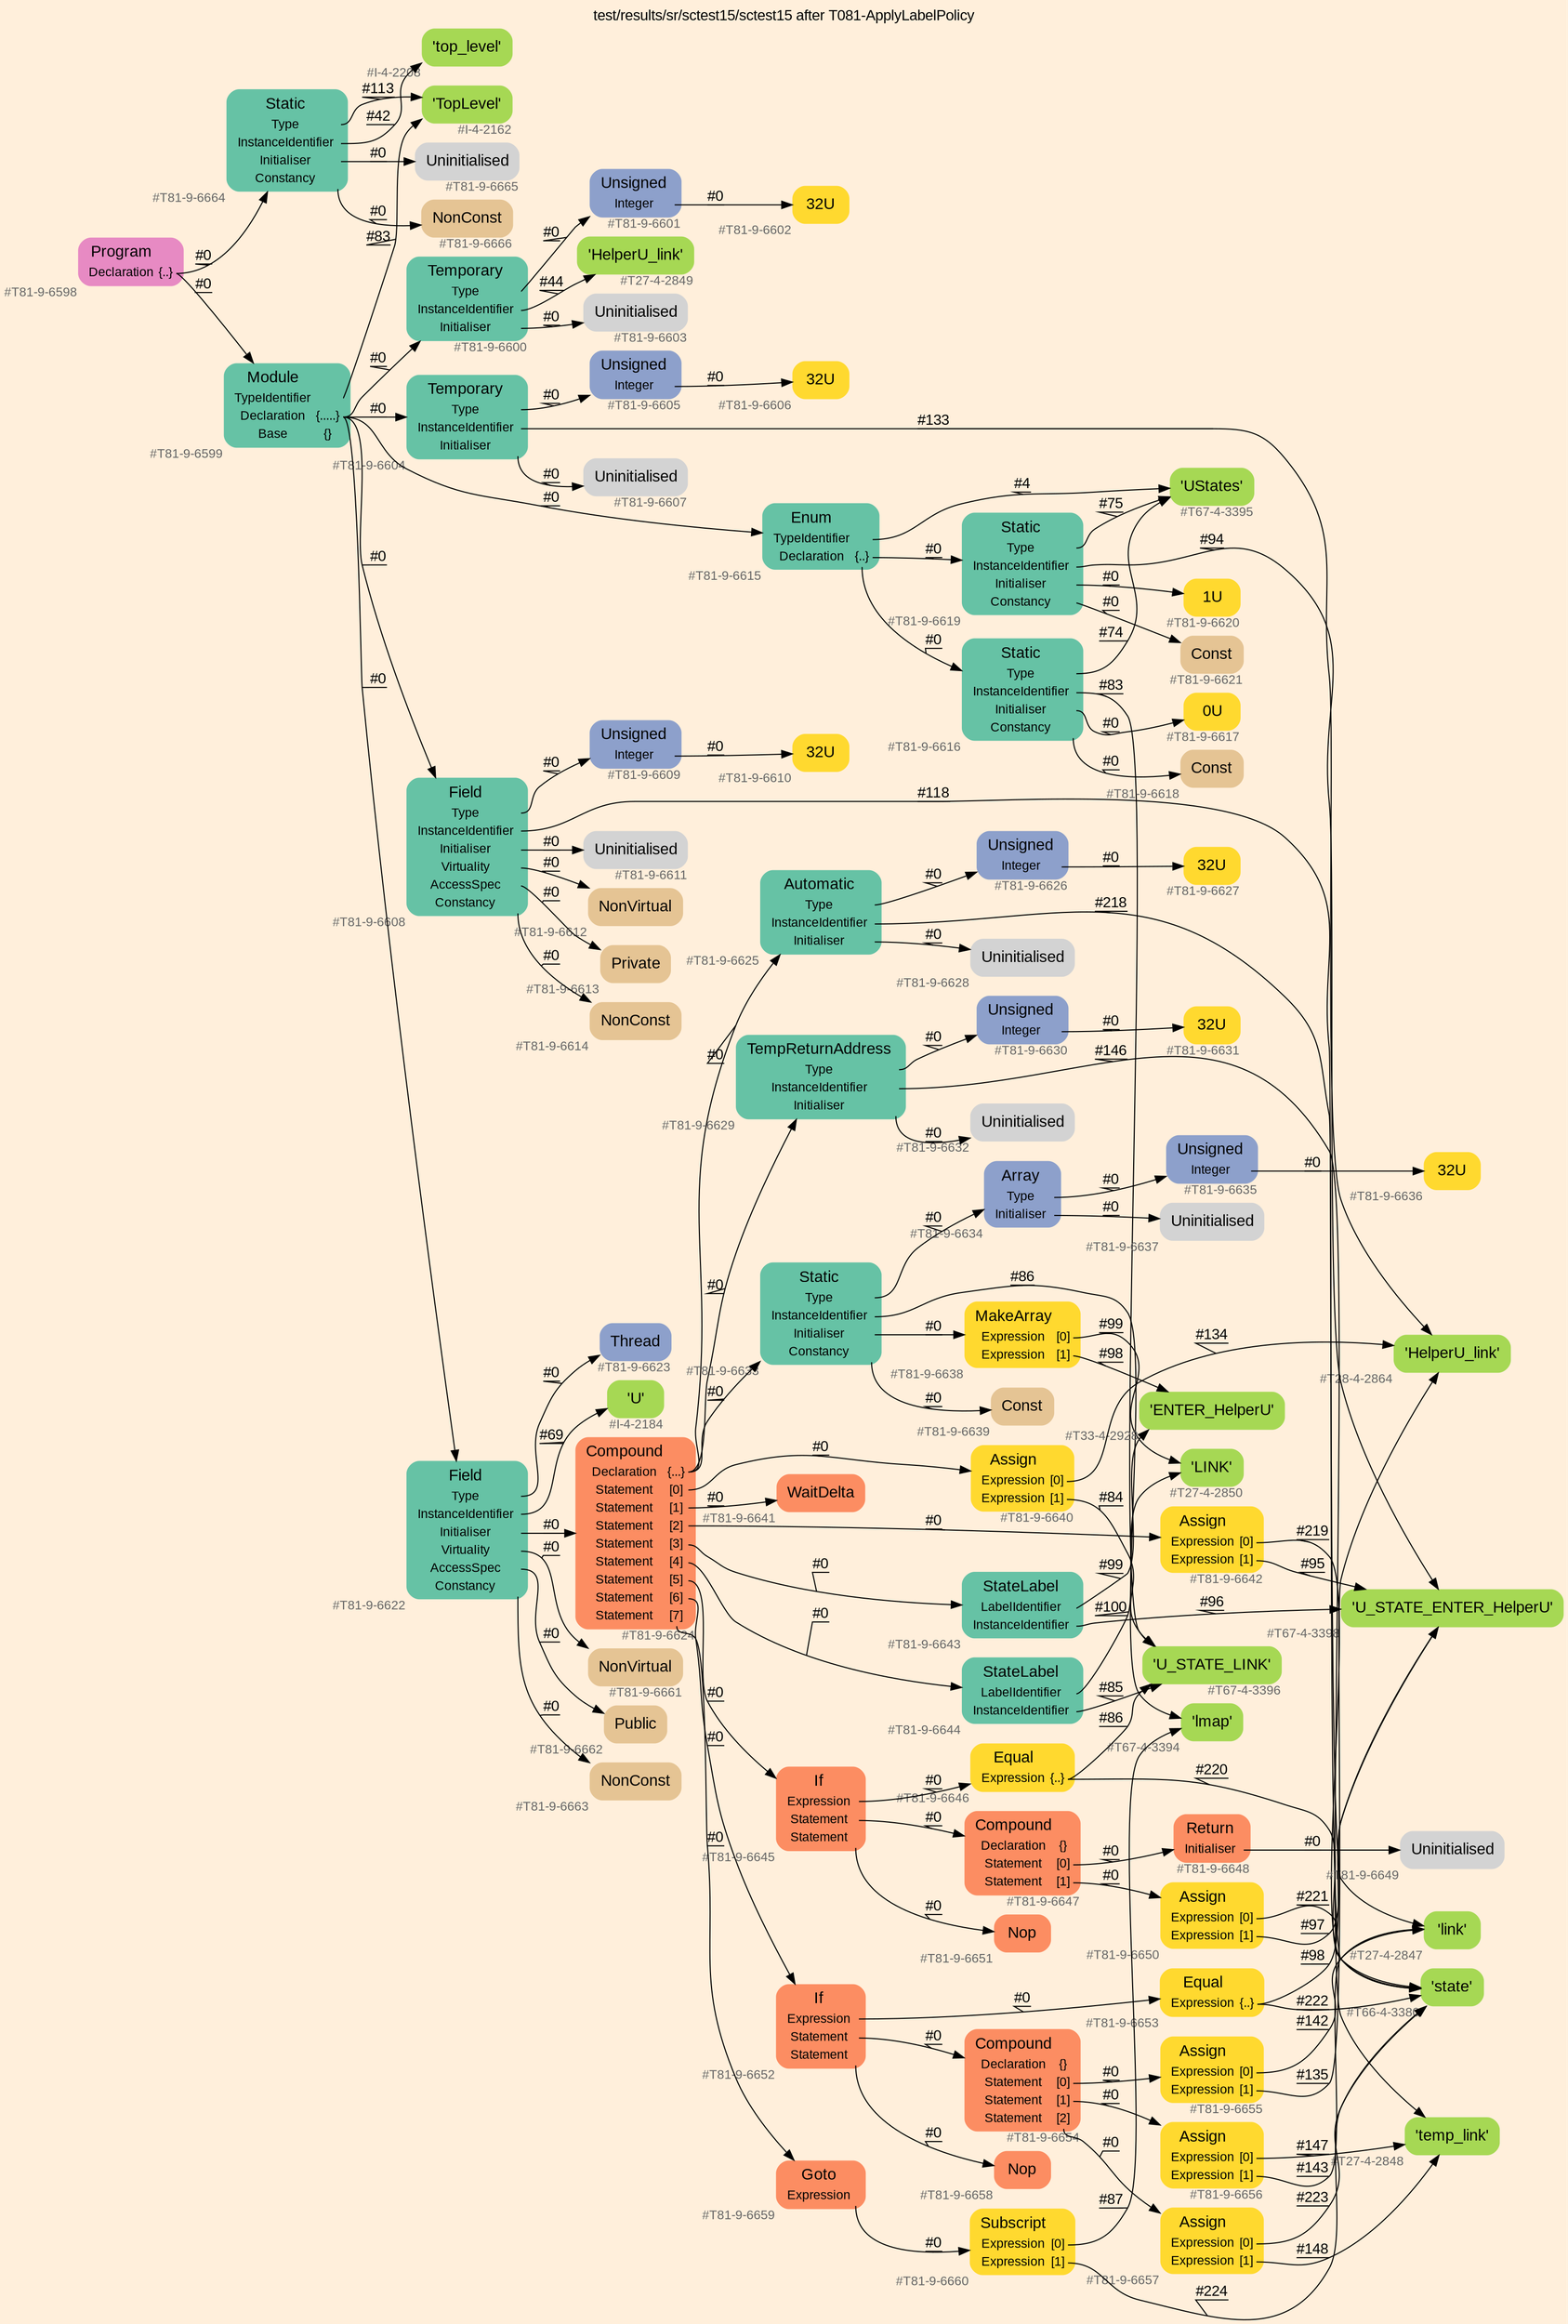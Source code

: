 digraph "test/results/sr/sctest15/sctest15 after T081-ApplyLabelPolicy" {
label = "test/results/sr/sctest15/sctest15 after T081-ApplyLabelPolicy"
labelloc = t
graph [
    rankdir = "LR"
    ranksep = 0.3
    bgcolor = antiquewhite1
    color = black
    fontcolor = black
    fontname = "Arial"
];
node [
    fontname = "Arial"
];
edge [
    fontname = "Arial"
];

// -------------------- node figure --------------------
// -------- block #T81-9-6598 ----------
"#T81-9-6598" [
    fillcolor = "/set28/4"
    xlabel = "#T81-9-6598"
    fontsize = "12"
    fontcolor = grey40
    shape = "plaintext"
    label = <<TABLE BORDER="0" CELLBORDER="0" CELLSPACING="0">
     <TR><TD><FONT COLOR="black" POINT-SIZE="15">Program</FONT></TD></TR>
     <TR><TD><FONT COLOR="black" POINT-SIZE="12">Declaration</FONT></TD><TD PORT="port0"><FONT COLOR="black" POINT-SIZE="12">{..}</FONT></TD></TR>
    </TABLE>>
    style = "rounded,filled"
];

// -------- block #T81-9-6599 ----------
"#T81-9-6599" [
    fillcolor = "/set28/1"
    xlabel = "#T81-9-6599"
    fontsize = "12"
    fontcolor = grey40
    shape = "plaintext"
    label = <<TABLE BORDER="0" CELLBORDER="0" CELLSPACING="0">
     <TR><TD><FONT COLOR="black" POINT-SIZE="15">Module</FONT></TD></TR>
     <TR><TD><FONT COLOR="black" POINT-SIZE="12">TypeIdentifier</FONT></TD><TD PORT="port0"></TD></TR>
     <TR><TD><FONT COLOR="black" POINT-SIZE="12">Declaration</FONT></TD><TD PORT="port1"><FONT COLOR="black" POINT-SIZE="12">{.....}</FONT></TD></TR>
     <TR><TD><FONT COLOR="black" POINT-SIZE="12">Base</FONT></TD><TD PORT="port2"><FONT COLOR="black" POINT-SIZE="12">{}</FONT></TD></TR>
    </TABLE>>
    style = "rounded,filled"
];

// -------- block #I-4-2162 ----------
"#I-4-2162" [
    fillcolor = "/set28/5"
    xlabel = "#I-4-2162"
    fontsize = "12"
    fontcolor = grey40
    shape = "plaintext"
    label = <<TABLE BORDER="0" CELLBORDER="0" CELLSPACING="0">
     <TR><TD><FONT COLOR="black" POINT-SIZE="15">'TopLevel'</FONT></TD></TR>
    </TABLE>>
    style = "rounded,filled"
];

// -------- block #T81-9-6600 ----------
"#T81-9-6600" [
    fillcolor = "/set28/1"
    xlabel = "#T81-9-6600"
    fontsize = "12"
    fontcolor = grey40
    shape = "plaintext"
    label = <<TABLE BORDER="0" CELLBORDER="0" CELLSPACING="0">
     <TR><TD><FONT COLOR="black" POINT-SIZE="15">Temporary</FONT></TD></TR>
     <TR><TD><FONT COLOR="black" POINT-SIZE="12">Type</FONT></TD><TD PORT="port0"></TD></TR>
     <TR><TD><FONT COLOR="black" POINT-SIZE="12">InstanceIdentifier</FONT></TD><TD PORT="port1"></TD></TR>
     <TR><TD><FONT COLOR="black" POINT-SIZE="12">Initialiser</FONT></TD><TD PORT="port2"></TD></TR>
    </TABLE>>
    style = "rounded,filled"
];

// -------- block #T81-9-6601 ----------
"#T81-9-6601" [
    fillcolor = "/set28/3"
    xlabel = "#T81-9-6601"
    fontsize = "12"
    fontcolor = grey40
    shape = "plaintext"
    label = <<TABLE BORDER="0" CELLBORDER="0" CELLSPACING="0">
     <TR><TD><FONT COLOR="black" POINT-SIZE="15">Unsigned</FONT></TD></TR>
     <TR><TD><FONT COLOR="black" POINT-SIZE="12">Integer</FONT></TD><TD PORT="port0"></TD></TR>
    </TABLE>>
    style = "rounded,filled"
];

// -------- block #T81-9-6602 ----------
"#T81-9-6602" [
    fillcolor = "/set28/6"
    xlabel = "#T81-9-6602"
    fontsize = "12"
    fontcolor = grey40
    shape = "plaintext"
    label = <<TABLE BORDER="0" CELLBORDER="0" CELLSPACING="0">
     <TR><TD><FONT COLOR="black" POINT-SIZE="15">32U</FONT></TD></TR>
    </TABLE>>
    style = "rounded,filled"
];

// -------- block #T27-4-2849 ----------
"#T27-4-2849" [
    fillcolor = "/set28/5"
    xlabel = "#T27-4-2849"
    fontsize = "12"
    fontcolor = grey40
    shape = "plaintext"
    label = <<TABLE BORDER="0" CELLBORDER="0" CELLSPACING="0">
     <TR><TD><FONT COLOR="black" POINT-SIZE="15">'HelperU_link'</FONT></TD></TR>
    </TABLE>>
    style = "rounded,filled"
];

// -------- block #T81-9-6603 ----------
"#T81-9-6603" [
    xlabel = "#T81-9-6603"
    fontsize = "12"
    fontcolor = grey40
    shape = "plaintext"
    label = <<TABLE BORDER="0" CELLBORDER="0" CELLSPACING="0">
     <TR><TD><FONT COLOR="black" POINT-SIZE="15">Uninitialised</FONT></TD></TR>
    </TABLE>>
    style = "rounded,filled"
];

// -------- block #T81-9-6604 ----------
"#T81-9-6604" [
    fillcolor = "/set28/1"
    xlabel = "#T81-9-6604"
    fontsize = "12"
    fontcolor = grey40
    shape = "plaintext"
    label = <<TABLE BORDER="0" CELLBORDER="0" CELLSPACING="0">
     <TR><TD><FONT COLOR="black" POINT-SIZE="15">Temporary</FONT></TD></TR>
     <TR><TD><FONT COLOR="black" POINT-SIZE="12">Type</FONT></TD><TD PORT="port0"></TD></TR>
     <TR><TD><FONT COLOR="black" POINT-SIZE="12">InstanceIdentifier</FONT></TD><TD PORT="port1"></TD></TR>
     <TR><TD><FONT COLOR="black" POINT-SIZE="12">Initialiser</FONT></TD><TD PORT="port2"></TD></TR>
    </TABLE>>
    style = "rounded,filled"
];

// -------- block #T81-9-6605 ----------
"#T81-9-6605" [
    fillcolor = "/set28/3"
    xlabel = "#T81-9-6605"
    fontsize = "12"
    fontcolor = grey40
    shape = "plaintext"
    label = <<TABLE BORDER="0" CELLBORDER="0" CELLSPACING="0">
     <TR><TD><FONT COLOR="black" POINT-SIZE="15">Unsigned</FONT></TD></TR>
     <TR><TD><FONT COLOR="black" POINT-SIZE="12">Integer</FONT></TD><TD PORT="port0"></TD></TR>
    </TABLE>>
    style = "rounded,filled"
];

// -------- block #T81-9-6606 ----------
"#T81-9-6606" [
    fillcolor = "/set28/6"
    xlabel = "#T81-9-6606"
    fontsize = "12"
    fontcolor = grey40
    shape = "plaintext"
    label = <<TABLE BORDER="0" CELLBORDER="0" CELLSPACING="0">
     <TR><TD><FONT COLOR="black" POINT-SIZE="15">32U</FONT></TD></TR>
    </TABLE>>
    style = "rounded,filled"
];

// -------- block #T28-4-2864 ----------
"#T28-4-2864" [
    fillcolor = "/set28/5"
    xlabel = "#T28-4-2864"
    fontsize = "12"
    fontcolor = grey40
    shape = "plaintext"
    label = <<TABLE BORDER="0" CELLBORDER="0" CELLSPACING="0">
     <TR><TD><FONT COLOR="black" POINT-SIZE="15">'HelperU_link'</FONT></TD></TR>
    </TABLE>>
    style = "rounded,filled"
];

// -------- block #T81-9-6607 ----------
"#T81-9-6607" [
    xlabel = "#T81-9-6607"
    fontsize = "12"
    fontcolor = grey40
    shape = "plaintext"
    label = <<TABLE BORDER="0" CELLBORDER="0" CELLSPACING="0">
     <TR><TD><FONT COLOR="black" POINT-SIZE="15">Uninitialised</FONT></TD></TR>
    </TABLE>>
    style = "rounded,filled"
];

// -------- block #T81-9-6608 ----------
"#T81-9-6608" [
    fillcolor = "/set28/1"
    xlabel = "#T81-9-6608"
    fontsize = "12"
    fontcolor = grey40
    shape = "plaintext"
    label = <<TABLE BORDER="0" CELLBORDER="0" CELLSPACING="0">
     <TR><TD><FONT COLOR="black" POINT-SIZE="15">Field</FONT></TD></TR>
     <TR><TD><FONT COLOR="black" POINT-SIZE="12">Type</FONT></TD><TD PORT="port0"></TD></TR>
     <TR><TD><FONT COLOR="black" POINT-SIZE="12">InstanceIdentifier</FONT></TD><TD PORT="port1"></TD></TR>
     <TR><TD><FONT COLOR="black" POINT-SIZE="12">Initialiser</FONT></TD><TD PORT="port2"></TD></TR>
     <TR><TD><FONT COLOR="black" POINT-SIZE="12">Virtuality</FONT></TD><TD PORT="port3"></TD></TR>
     <TR><TD><FONT COLOR="black" POINT-SIZE="12">AccessSpec</FONT></TD><TD PORT="port4"></TD></TR>
     <TR><TD><FONT COLOR="black" POINT-SIZE="12">Constancy</FONT></TD><TD PORT="port5"></TD></TR>
    </TABLE>>
    style = "rounded,filled"
];

// -------- block #T81-9-6609 ----------
"#T81-9-6609" [
    fillcolor = "/set28/3"
    xlabel = "#T81-9-6609"
    fontsize = "12"
    fontcolor = grey40
    shape = "plaintext"
    label = <<TABLE BORDER="0" CELLBORDER="0" CELLSPACING="0">
     <TR><TD><FONT COLOR="black" POINT-SIZE="15">Unsigned</FONT></TD></TR>
     <TR><TD><FONT COLOR="black" POINT-SIZE="12">Integer</FONT></TD><TD PORT="port0"></TD></TR>
    </TABLE>>
    style = "rounded,filled"
];

// -------- block #T81-9-6610 ----------
"#T81-9-6610" [
    fillcolor = "/set28/6"
    xlabel = "#T81-9-6610"
    fontsize = "12"
    fontcolor = grey40
    shape = "plaintext"
    label = <<TABLE BORDER="0" CELLBORDER="0" CELLSPACING="0">
     <TR><TD><FONT COLOR="black" POINT-SIZE="15">32U</FONT></TD></TR>
    </TABLE>>
    style = "rounded,filled"
];

// -------- block #T27-4-2847 ----------
"#T27-4-2847" [
    fillcolor = "/set28/5"
    xlabel = "#T27-4-2847"
    fontsize = "12"
    fontcolor = grey40
    shape = "plaintext"
    label = <<TABLE BORDER="0" CELLBORDER="0" CELLSPACING="0">
     <TR><TD><FONT COLOR="black" POINT-SIZE="15">'link'</FONT></TD></TR>
    </TABLE>>
    style = "rounded,filled"
];

// -------- block #T81-9-6611 ----------
"#T81-9-6611" [
    xlabel = "#T81-9-6611"
    fontsize = "12"
    fontcolor = grey40
    shape = "plaintext"
    label = <<TABLE BORDER="0" CELLBORDER="0" CELLSPACING="0">
     <TR><TD><FONT COLOR="black" POINT-SIZE="15">Uninitialised</FONT></TD></TR>
    </TABLE>>
    style = "rounded,filled"
];

// -------- block #T81-9-6612 ----------
"#T81-9-6612" [
    fillcolor = "/set28/7"
    xlabel = "#T81-9-6612"
    fontsize = "12"
    fontcolor = grey40
    shape = "plaintext"
    label = <<TABLE BORDER="0" CELLBORDER="0" CELLSPACING="0">
     <TR><TD><FONT COLOR="black" POINT-SIZE="15">NonVirtual</FONT></TD></TR>
    </TABLE>>
    style = "rounded,filled"
];

// -------- block #T81-9-6613 ----------
"#T81-9-6613" [
    fillcolor = "/set28/7"
    xlabel = "#T81-9-6613"
    fontsize = "12"
    fontcolor = grey40
    shape = "plaintext"
    label = <<TABLE BORDER="0" CELLBORDER="0" CELLSPACING="0">
     <TR><TD><FONT COLOR="black" POINT-SIZE="15">Private</FONT></TD></TR>
    </TABLE>>
    style = "rounded,filled"
];

// -------- block #T81-9-6614 ----------
"#T81-9-6614" [
    fillcolor = "/set28/7"
    xlabel = "#T81-9-6614"
    fontsize = "12"
    fontcolor = grey40
    shape = "plaintext"
    label = <<TABLE BORDER="0" CELLBORDER="0" CELLSPACING="0">
     <TR><TD><FONT COLOR="black" POINT-SIZE="15">NonConst</FONT></TD></TR>
    </TABLE>>
    style = "rounded,filled"
];

// -------- block #T81-9-6615 ----------
"#T81-9-6615" [
    fillcolor = "/set28/1"
    xlabel = "#T81-9-6615"
    fontsize = "12"
    fontcolor = grey40
    shape = "plaintext"
    label = <<TABLE BORDER="0" CELLBORDER="0" CELLSPACING="0">
     <TR><TD><FONT COLOR="black" POINT-SIZE="15">Enum</FONT></TD></TR>
     <TR><TD><FONT COLOR="black" POINT-SIZE="12">TypeIdentifier</FONT></TD><TD PORT="port0"></TD></TR>
     <TR><TD><FONT COLOR="black" POINT-SIZE="12">Declaration</FONT></TD><TD PORT="port1"><FONT COLOR="black" POINT-SIZE="12">{..}</FONT></TD></TR>
    </TABLE>>
    style = "rounded,filled"
];

// -------- block #T67-4-3395 ----------
"#T67-4-3395" [
    fillcolor = "/set28/5"
    xlabel = "#T67-4-3395"
    fontsize = "12"
    fontcolor = grey40
    shape = "plaintext"
    label = <<TABLE BORDER="0" CELLBORDER="0" CELLSPACING="0">
     <TR><TD><FONT COLOR="black" POINT-SIZE="15">'UStates'</FONT></TD></TR>
    </TABLE>>
    style = "rounded,filled"
];

// -------- block #T81-9-6616 ----------
"#T81-9-6616" [
    fillcolor = "/set28/1"
    xlabel = "#T81-9-6616"
    fontsize = "12"
    fontcolor = grey40
    shape = "plaintext"
    label = <<TABLE BORDER="0" CELLBORDER="0" CELLSPACING="0">
     <TR><TD><FONT COLOR="black" POINT-SIZE="15">Static</FONT></TD></TR>
     <TR><TD><FONT COLOR="black" POINT-SIZE="12">Type</FONT></TD><TD PORT="port0"></TD></TR>
     <TR><TD><FONT COLOR="black" POINT-SIZE="12">InstanceIdentifier</FONT></TD><TD PORT="port1"></TD></TR>
     <TR><TD><FONT COLOR="black" POINT-SIZE="12">Initialiser</FONT></TD><TD PORT="port2"></TD></TR>
     <TR><TD><FONT COLOR="black" POINT-SIZE="12">Constancy</FONT></TD><TD PORT="port3"></TD></TR>
    </TABLE>>
    style = "rounded,filled"
];

// -------- block #T67-4-3396 ----------
"#T67-4-3396" [
    fillcolor = "/set28/5"
    xlabel = "#T67-4-3396"
    fontsize = "12"
    fontcolor = grey40
    shape = "plaintext"
    label = <<TABLE BORDER="0" CELLBORDER="0" CELLSPACING="0">
     <TR><TD><FONT COLOR="black" POINT-SIZE="15">'U_STATE_LINK'</FONT></TD></TR>
    </TABLE>>
    style = "rounded,filled"
];

// -------- block #T81-9-6617 ----------
"#T81-9-6617" [
    fillcolor = "/set28/6"
    xlabel = "#T81-9-6617"
    fontsize = "12"
    fontcolor = grey40
    shape = "plaintext"
    label = <<TABLE BORDER="0" CELLBORDER="0" CELLSPACING="0">
     <TR><TD><FONT COLOR="black" POINT-SIZE="15">0U</FONT></TD></TR>
    </TABLE>>
    style = "rounded,filled"
];

// -------- block #T81-9-6618 ----------
"#T81-9-6618" [
    fillcolor = "/set28/7"
    xlabel = "#T81-9-6618"
    fontsize = "12"
    fontcolor = grey40
    shape = "plaintext"
    label = <<TABLE BORDER="0" CELLBORDER="0" CELLSPACING="0">
     <TR><TD><FONT COLOR="black" POINT-SIZE="15">Const</FONT></TD></TR>
    </TABLE>>
    style = "rounded,filled"
];

// -------- block #T81-9-6619 ----------
"#T81-9-6619" [
    fillcolor = "/set28/1"
    xlabel = "#T81-9-6619"
    fontsize = "12"
    fontcolor = grey40
    shape = "plaintext"
    label = <<TABLE BORDER="0" CELLBORDER="0" CELLSPACING="0">
     <TR><TD><FONT COLOR="black" POINT-SIZE="15">Static</FONT></TD></TR>
     <TR><TD><FONT COLOR="black" POINT-SIZE="12">Type</FONT></TD><TD PORT="port0"></TD></TR>
     <TR><TD><FONT COLOR="black" POINT-SIZE="12">InstanceIdentifier</FONT></TD><TD PORT="port1"></TD></TR>
     <TR><TD><FONT COLOR="black" POINT-SIZE="12">Initialiser</FONT></TD><TD PORT="port2"></TD></TR>
     <TR><TD><FONT COLOR="black" POINT-SIZE="12">Constancy</FONT></TD><TD PORT="port3"></TD></TR>
    </TABLE>>
    style = "rounded,filled"
];

// -------- block #T67-4-3398 ----------
"#T67-4-3398" [
    fillcolor = "/set28/5"
    xlabel = "#T67-4-3398"
    fontsize = "12"
    fontcolor = grey40
    shape = "plaintext"
    label = <<TABLE BORDER="0" CELLBORDER="0" CELLSPACING="0">
     <TR><TD><FONT COLOR="black" POINT-SIZE="15">'U_STATE_ENTER_HelperU'</FONT></TD></TR>
    </TABLE>>
    style = "rounded,filled"
];

// -------- block #T81-9-6620 ----------
"#T81-9-6620" [
    fillcolor = "/set28/6"
    xlabel = "#T81-9-6620"
    fontsize = "12"
    fontcolor = grey40
    shape = "plaintext"
    label = <<TABLE BORDER="0" CELLBORDER="0" CELLSPACING="0">
     <TR><TD><FONT COLOR="black" POINT-SIZE="15">1U</FONT></TD></TR>
    </TABLE>>
    style = "rounded,filled"
];

// -------- block #T81-9-6621 ----------
"#T81-9-6621" [
    fillcolor = "/set28/7"
    xlabel = "#T81-9-6621"
    fontsize = "12"
    fontcolor = grey40
    shape = "plaintext"
    label = <<TABLE BORDER="0" CELLBORDER="0" CELLSPACING="0">
     <TR><TD><FONT COLOR="black" POINT-SIZE="15">Const</FONT></TD></TR>
    </TABLE>>
    style = "rounded,filled"
];

// -------- block #T81-9-6622 ----------
"#T81-9-6622" [
    fillcolor = "/set28/1"
    xlabel = "#T81-9-6622"
    fontsize = "12"
    fontcolor = grey40
    shape = "plaintext"
    label = <<TABLE BORDER="0" CELLBORDER="0" CELLSPACING="0">
     <TR><TD><FONT COLOR="black" POINT-SIZE="15">Field</FONT></TD></TR>
     <TR><TD><FONT COLOR="black" POINT-SIZE="12">Type</FONT></TD><TD PORT="port0"></TD></TR>
     <TR><TD><FONT COLOR="black" POINT-SIZE="12">InstanceIdentifier</FONT></TD><TD PORT="port1"></TD></TR>
     <TR><TD><FONT COLOR="black" POINT-SIZE="12">Initialiser</FONT></TD><TD PORT="port2"></TD></TR>
     <TR><TD><FONT COLOR="black" POINT-SIZE="12">Virtuality</FONT></TD><TD PORT="port3"></TD></TR>
     <TR><TD><FONT COLOR="black" POINT-SIZE="12">AccessSpec</FONT></TD><TD PORT="port4"></TD></TR>
     <TR><TD><FONT COLOR="black" POINT-SIZE="12">Constancy</FONT></TD><TD PORT="port5"></TD></TR>
    </TABLE>>
    style = "rounded,filled"
];

// -------- block #T81-9-6623 ----------
"#T81-9-6623" [
    fillcolor = "/set28/3"
    xlabel = "#T81-9-6623"
    fontsize = "12"
    fontcolor = grey40
    shape = "plaintext"
    label = <<TABLE BORDER="0" CELLBORDER="0" CELLSPACING="0">
     <TR><TD><FONT COLOR="black" POINT-SIZE="15">Thread</FONT></TD></TR>
    </TABLE>>
    style = "rounded,filled"
];

// -------- block #I-4-2184 ----------
"#I-4-2184" [
    fillcolor = "/set28/5"
    xlabel = "#I-4-2184"
    fontsize = "12"
    fontcolor = grey40
    shape = "plaintext"
    label = <<TABLE BORDER="0" CELLBORDER="0" CELLSPACING="0">
     <TR><TD><FONT COLOR="black" POINT-SIZE="15">'U'</FONT></TD></TR>
    </TABLE>>
    style = "rounded,filled"
];

// -------- block #T81-9-6624 ----------
"#T81-9-6624" [
    fillcolor = "/set28/2"
    xlabel = "#T81-9-6624"
    fontsize = "12"
    fontcolor = grey40
    shape = "plaintext"
    label = <<TABLE BORDER="0" CELLBORDER="0" CELLSPACING="0">
     <TR><TD><FONT COLOR="black" POINT-SIZE="15">Compound</FONT></TD></TR>
     <TR><TD><FONT COLOR="black" POINT-SIZE="12">Declaration</FONT></TD><TD PORT="port0"><FONT COLOR="black" POINT-SIZE="12">{...}</FONT></TD></TR>
     <TR><TD><FONT COLOR="black" POINT-SIZE="12">Statement</FONT></TD><TD PORT="port1"><FONT COLOR="black" POINT-SIZE="12">[0]</FONT></TD></TR>
     <TR><TD><FONT COLOR="black" POINT-SIZE="12">Statement</FONT></TD><TD PORT="port2"><FONT COLOR="black" POINT-SIZE="12">[1]</FONT></TD></TR>
     <TR><TD><FONT COLOR="black" POINT-SIZE="12">Statement</FONT></TD><TD PORT="port3"><FONT COLOR="black" POINT-SIZE="12">[2]</FONT></TD></TR>
     <TR><TD><FONT COLOR="black" POINT-SIZE="12">Statement</FONT></TD><TD PORT="port4"><FONT COLOR="black" POINT-SIZE="12">[3]</FONT></TD></TR>
     <TR><TD><FONT COLOR="black" POINT-SIZE="12">Statement</FONT></TD><TD PORT="port5"><FONT COLOR="black" POINT-SIZE="12">[4]</FONT></TD></TR>
     <TR><TD><FONT COLOR="black" POINT-SIZE="12">Statement</FONT></TD><TD PORT="port6"><FONT COLOR="black" POINT-SIZE="12">[5]</FONT></TD></TR>
     <TR><TD><FONT COLOR="black" POINT-SIZE="12">Statement</FONT></TD><TD PORT="port7"><FONT COLOR="black" POINT-SIZE="12">[6]</FONT></TD></TR>
     <TR><TD><FONT COLOR="black" POINT-SIZE="12">Statement</FONT></TD><TD PORT="port8"><FONT COLOR="black" POINT-SIZE="12">[7]</FONT></TD></TR>
    </TABLE>>
    style = "rounded,filled"
];

// -------- block #T81-9-6625 ----------
"#T81-9-6625" [
    fillcolor = "/set28/1"
    xlabel = "#T81-9-6625"
    fontsize = "12"
    fontcolor = grey40
    shape = "plaintext"
    label = <<TABLE BORDER="0" CELLBORDER="0" CELLSPACING="0">
     <TR><TD><FONT COLOR="black" POINT-SIZE="15">Automatic</FONT></TD></TR>
     <TR><TD><FONT COLOR="black" POINT-SIZE="12">Type</FONT></TD><TD PORT="port0"></TD></TR>
     <TR><TD><FONT COLOR="black" POINT-SIZE="12">InstanceIdentifier</FONT></TD><TD PORT="port1"></TD></TR>
     <TR><TD><FONT COLOR="black" POINT-SIZE="12">Initialiser</FONT></TD><TD PORT="port2"></TD></TR>
    </TABLE>>
    style = "rounded,filled"
];

// -------- block #T81-9-6626 ----------
"#T81-9-6626" [
    fillcolor = "/set28/3"
    xlabel = "#T81-9-6626"
    fontsize = "12"
    fontcolor = grey40
    shape = "plaintext"
    label = <<TABLE BORDER="0" CELLBORDER="0" CELLSPACING="0">
     <TR><TD><FONT COLOR="black" POINT-SIZE="15">Unsigned</FONT></TD></TR>
     <TR><TD><FONT COLOR="black" POINT-SIZE="12">Integer</FONT></TD><TD PORT="port0"></TD></TR>
    </TABLE>>
    style = "rounded,filled"
];

// -------- block #T81-9-6627 ----------
"#T81-9-6627" [
    fillcolor = "/set28/6"
    xlabel = "#T81-9-6627"
    fontsize = "12"
    fontcolor = grey40
    shape = "plaintext"
    label = <<TABLE BORDER="0" CELLBORDER="0" CELLSPACING="0">
     <TR><TD><FONT COLOR="black" POINT-SIZE="15">32U</FONT></TD></TR>
    </TABLE>>
    style = "rounded,filled"
];

// -------- block #T66-4-3380 ----------
"#T66-4-3380" [
    fillcolor = "/set28/5"
    xlabel = "#T66-4-3380"
    fontsize = "12"
    fontcolor = grey40
    shape = "plaintext"
    label = <<TABLE BORDER="0" CELLBORDER="0" CELLSPACING="0">
     <TR><TD><FONT COLOR="black" POINT-SIZE="15">'state'</FONT></TD></TR>
    </TABLE>>
    style = "rounded,filled"
];

// -------- block #T81-9-6628 ----------
"#T81-9-6628" [
    xlabel = "#T81-9-6628"
    fontsize = "12"
    fontcolor = grey40
    shape = "plaintext"
    label = <<TABLE BORDER="0" CELLBORDER="0" CELLSPACING="0">
     <TR><TD><FONT COLOR="black" POINT-SIZE="15">Uninitialised</FONT></TD></TR>
    </TABLE>>
    style = "rounded,filled"
];

// -------- block #T81-9-6629 ----------
"#T81-9-6629" [
    fillcolor = "/set28/1"
    xlabel = "#T81-9-6629"
    fontsize = "12"
    fontcolor = grey40
    shape = "plaintext"
    label = <<TABLE BORDER="0" CELLBORDER="0" CELLSPACING="0">
     <TR><TD><FONT COLOR="black" POINT-SIZE="15">TempReturnAddress</FONT></TD></TR>
     <TR><TD><FONT COLOR="black" POINT-SIZE="12">Type</FONT></TD><TD PORT="port0"></TD></TR>
     <TR><TD><FONT COLOR="black" POINT-SIZE="12">InstanceIdentifier</FONT></TD><TD PORT="port1"></TD></TR>
     <TR><TD><FONT COLOR="black" POINT-SIZE="12">Initialiser</FONT></TD><TD PORT="port2"></TD></TR>
    </TABLE>>
    style = "rounded,filled"
];

// -------- block #T81-9-6630 ----------
"#T81-9-6630" [
    fillcolor = "/set28/3"
    xlabel = "#T81-9-6630"
    fontsize = "12"
    fontcolor = grey40
    shape = "plaintext"
    label = <<TABLE BORDER="0" CELLBORDER="0" CELLSPACING="0">
     <TR><TD><FONT COLOR="black" POINT-SIZE="15">Unsigned</FONT></TD></TR>
     <TR><TD><FONT COLOR="black" POINT-SIZE="12">Integer</FONT></TD><TD PORT="port0"></TD></TR>
    </TABLE>>
    style = "rounded,filled"
];

// -------- block #T81-9-6631 ----------
"#T81-9-6631" [
    fillcolor = "/set28/6"
    xlabel = "#T81-9-6631"
    fontsize = "12"
    fontcolor = grey40
    shape = "plaintext"
    label = <<TABLE BORDER="0" CELLBORDER="0" CELLSPACING="0">
     <TR><TD><FONT COLOR="black" POINT-SIZE="15">32U</FONT></TD></TR>
    </TABLE>>
    style = "rounded,filled"
];

// -------- block #T27-4-2848 ----------
"#T27-4-2848" [
    fillcolor = "/set28/5"
    xlabel = "#T27-4-2848"
    fontsize = "12"
    fontcolor = grey40
    shape = "plaintext"
    label = <<TABLE BORDER="0" CELLBORDER="0" CELLSPACING="0">
     <TR><TD><FONT COLOR="black" POINT-SIZE="15">'temp_link'</FONT></TD></TR>
    </TABLE>>
    style = "rounded,filled"
];

// -------- block #T81-9-6632 ----------
"#T81-9-6632" [
    xlabel = "#T81-9-6632"
    fontsize = "12"
    fontcolor = grey40
    shape = "plaintext"
    label = <<TABLE BORDER="0" CELLBORDER="0" CELLSPACING="0">
     <TR><TD><FONT COLOR="black" POINT-SIZE="15">Uninitialised</FONT></TD></TR>
    </TABLE>>
    style = "rounded,filled"
];

// -------- block #T81-9-6633 ----------
"#T81-9-6633" [
    fillcolor = "/set28/1"
    xlabel = "#T81-9-6633"
    fontsize = "12"
    fontcolor = grey40
    shape = "plaintext"
    label = <<TABLE BORDER="0" CELLBORDER="0" CELLSPACING="0">
     <TR><TD><FONT COLOR="black" POINT-SIZE="15">Static</FONT></TD></TR>
     <TR><TD><FONT COLOR="black" POINT-SIZE="12">Type</FONT></TD><TD PORT="port0"></TD></TR>
     <TR><TD><FONT COLOR="black" POINT-SIZE="12">InstanceIdentifier</FONT></TD><TD PORT="port1"></TD></TR>
     <TR><TD><FONT COLOR="black" POINT-SIZE="12">Initialiser</FONT></TD><TD PORT="port2"></TD></TR>
     <TR><TD><FONT COLOR="black" POINT-SIZE="12">Constancy</FONT></TD><TD PORT="port3"></TD></TR>
    </TABLE>>
    style = "rounded,filled"
];

// -------- block #T81-9-6634 ----------
"#T81-9-6634" [
    fillcolor = "/set28/3"
    xlabel = "#T81-9-6634"
    fontsize = "12"
    fontcolor = grey40
    shape = "plaintext"
    label = <<TABLE BORDER="0" CELLBORDER="0" CELLSPACING="0">
     <TR><TD><FONT COLOR="black" POINT-SIZE="15">Array</FONT></TD></TR>
     <TR><TD><FONT COLOR="black" POINT-SIZE="12">Type</FONT></TD><TD PORT="port0"></TD></TR>
     <TR><TD><FONT COLOR="black" POINT-SIZE="12">Initialiser</FONT></TD><TD PORT="port1"></TD></TR>
    </TABLE>>
    style = "rounded,filled"
];

// -------- block #T81-9-6635 ----------
"#T81-9-6635" [
    fillcolor = "/set28/3"
    xlabel = "#T81-9-6635"
    fontsize = "12"
    fontcolor = grey40
    shape = "plaintext"
    label = <<TABLE BORDER="0" CELLBORDER="0" CELLSPACING="0">
     <TR><TD><FONT COLOR="black" POINT-SIZE="15">Unsigned</FONT></TD></TR>
     <TR><TD><FONT COLOR="black" POINT-SIZE="12">Integer</FONT></TD><TD PORT="port0"></TD></TR>
    </TABLE>>
    style = "rounded,filled"
];

// -------- block #T81-9-6636 ----------
"#T81-9-6636" [
    fillcolor = "/set28/6"
    xlabel = "#T81-9-6636"
    fontsize = "12"
    fontcolor = grey40
    shape = "plaintext"
    label = <<TABLE BORDER="0" CELLBORDER="0" CELLSPACING="0">
     <TR><TD><FONT COLOR="black" POINT-SIZE="15">32U</FONT></TD></TR>
    </TABLE>>
    style = "rounded,filled"
];

// -------- block #T81-9-6637 ----------
"#T81-9-6637" [
    xlabel = "#T81-9-6637"
    fontsize = "12"
    fontcolor = grey40
    shape = "plaintext"
    label = <<TABLE BORDER="0" CELLBORDER="0" CELLSPACING="0">
     <TR><TD><FONT COLOR="black" POINT-SIZE="15">Uninitialised</FONT></TD></TR>
    </TABLE>>
    style = "rounded,filled"
];

// -------- block #T67-4-3394 ----------
"#T67-4-3394" [
    fillcolor = "/set28/5"
    xlabel = "#T67-4-3394"
    fontsize = "12"
    fontcolor = grey40
    shape = "plaintext"
    label = <<TABLE BORDER="0" CELLBORDER="0" CELLSPACING="0">
     <TR><TD><FONT COLOR="black" POINT-SIZE="15">'lmap'</FONT></TD></TR>
    </TABLE>>
    style = "rounded,filled"
];

// -------- block #T81-9-6638 ----------
"#T81-9-6638" [
    fillcolor = "/set28/6"
    xlabel = "#T81-9-6638"
    fontsize = "12"
    fontcolor = grey40
    shape = "plaintext"
    label = <<TABLE BORDER="0" CELLBORDER="0" CELLSPACING="0">
     <TR><TD><FONT COLOR="black" POINT-SIZE="15">MakeArray</FONT></TD></TR>
     <TR><TD><FONT COLOR="black" POINT-SIZE="12">Expression</FONT></TD><TD PORT="port0"><FONT COLOR="black" POINT-SIZE="12">[0]</FONT></TD></TR>
     <TR><TD><FONT COLOR="black" POINT-SIZE="12">Expression</FONT></TD><TD PORT="port1"><FONT COLOR="black" POINT-SIZE="12">[1]</FONT></TD></TR>
    </TABLE>>
    style = "rounded,filled"
];

// -------- block #T27-4-2850 ----------
"#T27-4-2850" [
    fillcolor = "/set28/5"
    xlabel = "#T27-4-2850"
    fontsize = "12"
    fontcolor = grey40
    shape = "plaintext"
    label = <<TABLE BORDER="0" CELLBORDER="0" CELLSPACING="0">
     <TR><TD><FONT COLOR="black" POINT-SIZE="15">'LINK'</FONT></TD></TR>
    </TABLE>>
    style = "rounded,filled"
];

// -------- block #T33-4-2928 ----------
"#T33-4-2928" [
    fillcolor = "/set28/5"
    xlabel = "#T33-4-2928"
    fontsize = "12"
    fontcolor = grey40
    shape = "plaintext"
    label = <<TABLE BORDER="0" CELLBORDER="0" CELLSPACING="0">
     <TR><TD><FONT COLOR="black" POINT-SIZE="15">'ENTER_HelperU'</FONT></TD></TR>
    </TABLE>>
    style = "rounded,filled"
];

// -------- block #T81-9-6639 ----------
"#T81-9-6639" [
    fillcolor = "/set28/7"
    xlabel = "#T81-9-6639"
    fontsize = "12"
    fontcolor = grey40
    shape = "plaintext"
    label = <<TABLE BORDER="0" CELLBORDER="0" CELLSPACING="0">
     <TR><TD><FONT COLOR="black" POINT-SIZE="15">Const</FONT></TD></TR>
    </TABLE>>
    style = "rounded,filled"
];

// -------- block #T81-9-6640 ----------
"#T81-9-6640" [
    fillcolor = "/set28/6"
    xlabel = "#T81-9-6640"
    fontsize = "12"
    fontcolor = grey40
    shape = "plaintext"
    label = <<TABLE BORDER="0" CELLBORDER="0" CELLSPACING="0">
     <TR><TD><FONT COLOR="black" POINT-SIZE="15">Assign</FONT></TD></TR>
     <TR><TD><FONT COLOR="black" POINT-SIZE="12">Expression</FONT></TD><TD PORT="port0"><FONT COLOR="black" POINT-SIZE="12">[0]</FONT></TD></TR>
     <TR><TD><FONT COLOR="black" POINT-SIZE="12">Expression</FONT></TD><TD PORT="port1"><FONT COLOR="black" POINT-SIZE="12">[1]</FONT></TD></TR>
    </TABLE>>
    style = "rounded,filled"
];

// -------- block #T81-9-6641 ----------
"#T81-9-6641" [
    fillcolor = "/set28/2"
    xlabel = "#T81-9-6641"
    fontsize = "12"
    fontcolor = grey40
    shape = "plaintext"
    label = <<TABLE BORDER="0" CELLBORDER="0" CELLSPACING="0">
     <TR><TD><FONT COLOR="black" POINT-SIZE="15">WaitDelta</FONT></TD></TR>
    </TABLE>>
    style = "rounded,filled"
];

// -------- block #T81-9-6642 ----------
"#T81-9-6642" [
    fillcolor = "/set28/6"
    xlabel = "#T81-9-6642"
    fontsize = "12"
    fontcolor = grey40
    shape = "plaintext"
    label = <<TABLE BORDER="0" CELLBORDER="0" CELLSPACING="0">
     <TR><TD><FONT COLOR="black" POINT-SIZE="15">Assign</FONT></TD></TR>
     <TR><TD><FONT COLOR="black" POINT-SIZE="12">Expression</FONT></TD><TD PORT="port0"><FONT COLOR="black" POINT-SIZE="12">[0]</FONT></TD></TR>
     <TR><TD><FONT COLOR="black" POINT-SIZE="12">Expression</FONT></TD><TD PORT="port1"><FONT COLOR="black" POINT-SIZE="12">[1]</FONT></TD></TR>
    </TABLE>>
    style = "rounded,filled"
];

// -------- block #T81-9-6643 ----------
"#T81-9-6643" [
    fillcolor = "/set28/1"
    xlabel = "#T81-9-6643"
    fontsize = "12"
    fontcolor = grey40
    shape = "plaintext"
    label = <<TABLE BORDER="0" CELLBORDER="0" CELLSPACING="0">
     <TR><TD><FONT COLOR="black" POINT-SIZE="15">StateLabel</FONT></TD></TR>
     <TR><TD><FONT COLOR="black" POINT-SIZE="12">LabelIdentifier</FONT></TD><TD PORT="port0"></TD></TR>
     <TR><TD><FONT COLOR="black" POINT-SIZE="12">InstanceIdentifier</FONT></TD><TD PORT="port1"></TD></TR>
    </TABLE>>
    style = "rounded,filled"
];

// -------- block #T81-9-6644 ----------
"#T81-9-6644" [
    fillcolor = "/set28/1"
    xlabel = "#T81-9-6644"
    fontsize = "12"
    fontcolor = grey40
    shape = "plaintext"
    label = <<TABLE BORDER="0" CELLBORDER="0" CELLSPACING="0">
     <TR><TD><FONT COLOR="black" POINT-SIZE="15">StateLabel</FONT></TD></TR>
     <TR><TD><FONT COLOR="black" POINT-SIZE="12">LabelIdentifier</FONT></TD><TD PORT="port0"></TD></TR>
     <TR><TD><FONT COLOR="black" POINT-SIZE="12">InstanceIdentifier</FONT></TD><TD PORT="port1"></TD></TR>
    </TABLE>>
    style = "rounded,filled"
];

// -------- block #T81-9-6645 ----------
"#T81-9-6645" [
    fillcolor = "/set28/2"
    xlabel = "#T81-9-6645"
    fontsize = "12"
    fontcolor = grey40
    shape = "plaintext"
    label = <<TABLE BORDER="0" CELLBORDER="0" CELLSPACING="0">
     <TR><TD><FONT COLOR="black" POINT-SIZE="15">If</FONT></TD></TR>
     <TR><TD><FONT COLOR="black" POINT-SIZE="12">Expression</FONT></TD><TD PORT="port0"></TD></TR>
     <TR><TD><FONT COLOR="black" POINT-SIZE="12">Statement</FONT></TD><TD PORT="port1"></TD></TR>
     <TR><TD><FONT COLOR="black" POINT-SIZE="12">Statement</FONT></TD><TD PORT="port2"></TD></TR>
    </TABLE>>
    style = "rounded,filled"
];

// -------- block #T81-9-6646 ----------
"#T81-9-6646" [
    fillcolor = "/set28/6"
    xlabel = "#T81-9-6646"
    fontsize = "12"
    fontcolor = grey40
    shape = "plaintext"
    label = <<TABLE BORDER="0" CELLBORDER="0" CELLSPACING="0">
     <TR><TD><FONT COLOR="black" POINT-SIZE="15">Equal</FONT></TD></TR>
     <TR><TD><FONT COLOR="black" POINT-SIZE="12">Expression</FONT></TD><TD PORT="port0"><FONT COLOR="black" POINT-SIZE="12">{..}</FONT></TD></TR>
    </TABLE>>
    style = "rounded,filled"
];

// -------- block #T81-9-6647 ----------
"#T81-9-6647" [
    fillcolor = "/set28/2"
    xlabel = "#T81-9-6647"
    fontsize = "12"
    fontcolor = grey40
    shape = "plaintext"
    label = <<TABLE BORDER="0" CELLBORDER="0" CELLSPACING="0">
     <TR><TD><FONT COLOR="black" POINT-SIZE="15">Compound</FONT></TD></TR>
     <TR><TD><FONT COLOR="black" POINT-SIZE="12">Declaration</FONT></TD><TD PORT="port0"><FONT COLOR="black" POINT-SIZE="12">{}</FONT></TD></TR>
     <TR><TD><FONT COLOR="black" POINT-SIZE="12">Statement</FONT></TD><TD PORT="port1"><FONT COLOR="black" POINT-SIZE="12">[0]</FONT></TD></TR>
     <TR><TD><FONT COLOR="black" POINT-SIZE="12">Statement</FONT></TD><TD PORT="port2"><FONT COLOR="black" POINT-SIZE="12">[1]</FONT></TD></TR>
    </TABLE>>
    style = "rounded,filled"
];

// -------- block #T81-9-6648 ----------
"#T81-9-6648" [
    fillcolor = "/set28/2"
    xlabel = "#T81-9-6648"
    fontsize = "12"
    fontcolor = grey40
    shape = "plaintext"
    label = <<TABLE BORDER="0" CELLBORDER="0" CELLSPACING="0">
     <TR><TD><FONT COLOR="black" POINT-SIZE="15">Return</FONT></TD></TR>
     <TR><TD><FONT COLOR="black" POINT-SIZE="12">Initialiser</FONT></TD><TD PORT="port0"></TD></TR>
    </TABLE>>
    style = "rounded,filled"
];

// -------- block #T81-9-6649 ----------
"#T81-9-6649" [
    xlabel = "#T81-9-6649"
    fontsize = "12"
    fontcolor = grey40
    shape = "plaintext"
    label = <<TABLE BORDER="0" CELLBORDER="0" CELLSPACING="0">
     <TR><TD><FONT COLOR="black" POINT-SIZE="15">Uninitialised</FONT></TD></TR>
    </TABLE>>
    style = "rounded,filled"
];

// -------- block #T81-9-6650 ----------
"#T81-9-6650" [
    fillcolor = "/set28/6"
    xlabel = "#T81-9-6650"
    fontsize = "12"
    fontcolor = grey40
    shape = "plaintext"
    label = <<TABLE BORDER="0" CELLBORDER="0" CELLSPACING="0">
     <TR><TD><FONT COLOR="black" POINT-SIZE="15">Assign</FONT></TD></TR>
     <TR><TD><FONT COLOR="black" POINT-SIZE="12">Expression</FONT></TD><TD PORT="port0"><FONT COLOR="black" POINT-SIZE="12">[0]</FONT></TD></TR>
     <TR><TD><FONT COLOR="black" POINT-SIZE="12">Expression</FONT></TD><TD PORT="port1"><FONT COLOR="black" POINT-SIZE="12">[1]</FONT></TD></TR>
    </TABLE>>
    style = "rounded,filled"
];

// -------- block #T81-9-6651 ----------
"#T81-9-6651" [
    fillcolor = "/set28/2"
    xlabel = "#T81-9-6651"
    fontsize = "12"
    fontcolor = grey40
    shape = "plaintext"
    label = <<TABLE BORDER="0" CELLBORDER="0" CELLSPACING="0">
     <TR><TD><FONT COLOR="black" POINT-SIZE="15">Nop</FONT></TD></TR>
    </TABLE>>
    style = "rounded,filled"
];

// -------- block #T81-9-6652 ----------
"#T81-9-6652" [
    fillcolor = "/set28/2"
    xlabel = "#T81-9-6652"
    fontsize = "12"
    fontcolor = grey40
    shape = "plaintext"
    label = <<TABLE BORDER="0" CELLBORDER="0" CELLSPACING="0">
     <TR><TD><FONT COLOR="black" POINT-SIZE="15">If</FONT></TD></TR>
     <TR><TD><FONT COLOR="black" POINT-SIZE="12">Expression</FONT></TD><TD PORT="port0"></TD></TR>
     <TR><TD><FONT COLOR="black" POINT-SIZE="12">Statement</FONT></TD><TD PORT="port1"></TD></TR>
     <TR><TD><FONT COLOR="black" POINT-SIZE="12">Statement</FONT></TD><TD PORT="port2"></TD></TR>
    </TABLE>>
    style = "rounded,filled"
];

// -------- block #T81-9-6653 ----------
"#T81-9-6653" [
    fillcolor = "/set28/6"
    xlabel = "#T81-9-6653"
    fontsize = "12"
    fontcolor = grey40
    shape = "plaintext"
    label = <<TABLE BORDER="0" CELLBORDER="0" CELLSPACING="0">
     <TR><TD><FONT COLOR="black" POINT-SIZE="15">Equal</FONT></TD></TR>
     <TR><TD><FONT COLOR="black" POINT-SIZE="12">Expression</FONT></TD><TD PORT="port0"><FONT COLOR="black" POINT-SIZE="12">{..}</FONT></TD></TR>
    </TABLE>>
    style = "rounded,filled"
];

// -------- block #T81-9-6654 ----------
"#T81-9-6654" [
    fillcolor = "/set28/2"
    xlabel = "#T81-9-6654"
    fontsize = "12"
    fontcolor = grey40
    shape = "plaintext"
    label = <<TABLE BORDER="0" CELLBORDER="0" CELLSPACING="0">
     <TR><TD><FONT COLOR="black" POINT-SIZE="15">Compound</FONT></TD></TR>
     <TR><TD><FONT COLOR="black" POINT-SIZE="12">Declaration</FONT></TD><TD PORT="port0"><FONT COLOR="black" POINT-SIZE="12">{}</FONT></TD></TR>
     <TR><TD><FONT COLOR="black" POINT-SIZE="12">Statement</FONT></TD><TD PORT="port1"><FONT COLOR="black" POINT-SIZE="12">[0]</FONT></TD></TR>
     <TR><TD><FONT COLOR="black" POINT-SIZE="12">Statement</FONT></TD><TD PORT="port2"><FONT COLOR="black" POINT-SIZE="12">[1]</FONT></TD></TR>
     <TR><TD><FONT COLOR="black" POINT-SIZE="12">Statement</FONT></TD><TD PORT="port3"><FONT COLOR="black" POINT-SIZE="12">[2]</FONT></TD></TR>
    </TABLE>>
    style = "rounded,filled"
];

// -------- block #T81-9-6655 ----------
"#T81-9-6655" [
    fillcolor = "/set28/6"
    xlabel = "#T81-9-6655"
    fontsize = "12"
    fontcolor = grey40
    shape = "plaintext"
    label = <<TABLE BORDER="0" CELLBORDER="0" CELLSPACING="0">
     <TR><TD><FONT COLOR="black" POINT-SIZE="15">Assign</FONT></TD></TR>
     <TR><TD><FONT COLOR="black" POINT-SIZE="12">Expression</FONT></TD><TD PORT="port0"><FONT COLOR="black" POINT-SIZE="12">[0]</FONT></TD></TR>
     <TR><TD><FONT COLOR="black" POINT-SIZE="12">Expression</FONT></TD><TD PORT="port1"><FONT COLOR="black" POINT-SIZE="12">[1]</FONT></TD></TR>
    </TABLE>>
    style = "rounded,filled"
];

// -------- block #T81-9-6656 ----------
"#T81-9-6656" [
    fillcolor = "/set28/6"
    xlabel = "#T81-9-6656"
    fontsize = "12"
    fontcolor = grey40
    shape = "plaintext"
    label = <<TABLE BORDER="0" CELLBORDER="0" CELLSPACING="0">
     <TR><TD><FONT COLOR="black" POINT-SIZE="15">Assign</FONT></TD></TR>
     <TR><TD><FONT COLOR="black" POINT-SIZE="12">Expression</FONT></TD><TD PORT="port0"><FONT COLOR="black" POINT-SIZE="12">[0]</FONT></TD></TR>
     <TR><TD><FONT COLOR="black" POINT-SIZE="12">Expression</FONT></TD><TD PORT="port1"><FONT COLOR="black" POINT-SIZE="12">[1]</FONT></TD></TR>
    </TABLE>>
    style = "rounded,filled"
];

// -------- block #T81-9-6657 ----------
"#T81-9-6657" [
    fillcolor = "/set28/6"
    xlabel = "#T81-9-6657"
    fontsize = "12"
    fontcolor = grey40
    shape = "plaintext"
    label = <<TABLE BORDER="0" CELLBORDER="0" CELLSPACING="0">
     <TR><TD><FONT COLOR="black" POINT-SIZE="15">Assign</FONT></TD></TR>
     <TR><TD><FONT COLOR="black" POINT-SIZE="12">Expression</FONT></TD><TD PORT="port0"><FONT COLOR="black" POINT-SIZE="12">[0]</FONT></TD></TR>
     <TR><TD><FONT COLOR="black" POINT-SIZE="12">Expression</FONT></TD><TD PORT="port1"><FONT COLOR="black" POINT-SIZE="12">[1]</FONT></TD></TR>
    </TABLE>>
    style = "rounded,filled"
];

// -------- block #T81-9-6658 ----------
"#T81-9-6658" [
    fillcolor = "/set28/2"
    xlabel = "#T81-9-6658"
    fontsize = "12"
    fontcolor = grey40
    shape = "plaintext"
    label = <<TABLE BORDER="0" CELLBORDER="0" CELLSPACING="0">
     <TR><TD><FONT COLOR="black" POINT-SIZE="15">Nop</FONT></TD></TR>
    </TABLE>>
    style = "rounded,filled"
];

// -------- block #T81-9-6659 ----------
"#T81-9-6659" [
    fillcolor = "/set28/2"
    xlabel = "#T81-9-6659"
    fontsize = "12"
    fontcolor = grey40
    shape = "plaintext"
    label = <<TABLE BORDER="0" CELLBORDER="0" CELLSPACING="0">
     <TR><TD><FONT COLOR="black" POINT-SIZE="15">Goto</FONT></TD></TR>
     <TR><TD><FONT COLOR="black" POINT-SIZE="12">Expression</FONT></TD><TD PORT="port0"></TD></TR>
    </TABLE>>
    style = "rounded,filled"
];

// -------- block #T81-9-6660 ----------
"#T81-9-6660" [
    fillcolor = "/set28/6"
    xlabel = "#T81-9-6660"
    fontsize = "12"
    fontcolor = grey40
    shape = "plaintext"
    label = <<TABLE BORDER="0" CELLBORDER="0" CELLSPACING="0">
     <TR><TD><FONT COLOR="black" POINT-SIZE="15">Subscript</FONT></TD></TR>
     <TR><TD><FONT COLOR="black" POINT-SIZE="12">Expression</FONT></TD><TD PORT="port0"><FONT COLOR="black" POINT-SIZE="12">[0]</FONT></TD></TR>
     <TR><TD><FONT COLOR="black" POINT-SIZE="12">Expression</FONT></TD><TD PORT="port1"><FONT COLOR="black" POINT-SIZE="12">[1]</FONT></TD></TR>
    </TABLE>>
    style = "rounded,filled"
];

// -------- block #T81-9-6661 ----------
"#T81-9-6661" [
    fillcolor = "/set28/7"
    xlabel = "#T81-9-6661"
    fontsize = "12"
    fontcolor = grey40
    shape = "plaintext"
    label = <<TABLE BORDER="0" CELLBORDER="0" CELLSPACING="0">
     <TR><TD><FONT COLOR="black" POINT-SIZE="15">NonVirtual</FONT></TD></TR>
    </TABLE>>
    style = "rounded,filled"
];

// -------- block #T81-9-6662 ----------
"#T81-9-6662" [
    fillcolor = "/set28/7"
    xlabel = "#T81-9-6662"
    fontsize = "12"
    fontcolor = grey40
    shape = "plaintext"
    label = <<TABLE BORDER="0" CELLBORDER="0" CELLSPACING="0">
     <TR><TD><FONT COLOR="black" POINT-SIZE="15">Public</FONT></TD></TR>
    </TABLE>>
    style = "rounded,filled"
];

// -------- block #T81-9-6663 ----------
"#T81-9-6663" [
    fillcolor = "/set28/7"
    xlabel = "#T81-9-6663"
    fontsize = "12"
    fontcolor = grey40
    shape = "plaintext"
    label = <<TABLE BORDER="0" CELLBORDER="0" CELLSPACING="0">
     <TR><TD><FONT COLOR="black" POINT-SIZE="15">NonConst</FONT></TD></TR>
    </TABLE>>
    style = "rounded,filled"
];

// -------- block #T81-9-6664 ----------
"#T81-9-6664" [
    fillcolor = "/set28/1"
    xlabel = "#T81-9-6664"
    fontsize = "12"
    fontcolor = grey40
    shape = "plaintext"
    label = <<TABLE BORDER="0" CELLBORDER="0" CELLSPACING="0">
     <TR><TD><FONT COLOR="black" POINT-SIZE="15">Static</FONT></TD></TR>
     <TR><TD><FONT COLOR="black" POINT-SIZE="12">Type</FONT></TD><TD PORT="port0"></TD></TR>
     <TR><TD><FONT COLOR="black" POINT-SIZE="12">InstanceIdentifier</FONT></TD><TD PORT="port1"></TD></TR>
     <TR><TD><FONT COLOR="black" POINT-SIZE="12">Initialiser</FONT></TD><TD PORT="port2"></TD></TR>
     <TR><TD><FONT COLOR="black" POINT-SIZE="12">Constancy</FONT></TD><TD PORT="port3"></TD></TR>
    </TABLE>>
    style = "rounded,filled"
];

// -------- block #I-4-2208 ----------
"#I-4-2208" [
    fillcolor = "/set28/5"
    xlabel = "#I-4-2208"
    fontsize = "12"
    fontcolor = grey40
    shape = "plaintext"
    label = <<TABLE BORDER="0" CELLBORDER="0" CELLSPACING="0">
     <TR><TD><FONT COLOR="black" POINT-SIZE="15">'top_level'</FONT></TD></TR>
    </TABLE>>
    style = "rounded,filled"
];

// -------- block #T81-9-6665 ----------
"#T81-9-6665" [
    xlabel = "#T81-9-6665"
    fontsize = "12"
    fontcolor = grey40
    shape = "plaintext"
    label = <<TABLE BORDER="0" CELLBORDER="0" CELLSPACING="0">
     <TR><TD><FONT COLOR="black" POINT-SIZE="15">Uninitialised</FONT></TD></TR>
    </TABLE>>
    style = "rounded,filled"
];

// -------- block #T81-9-6666 ----------
"#T81-9-6666" [
    fillcolor = "/set28/7"
    xlabel = "#T81-9-6666"
    fontsize = "12"
    fontcolor = grey40
    shape = "plaintext"
    label = <<TABLE BORDER="0" CELLBORDER="0" CELLSPACING="0">
     <TR><TD><FONT COLOR="black" POINT-SIZE="15">NonConst</FONT></TD></TR>
    </TABLE>>
    style = "rounded,filled"
];

"#T81-9-6598":port0 -> "#T81-9-6599" [
    label = "#0"
    decorate = true
    color = black
    fontcolor = black
];

"#T81-9-6598":port0 -> "#T81-9-6664" [
    label = "#0"
    decorate = true
    color = black
    fontcolor = black
];

"#T81-9-6599":port0 -> "#I-4-2162" [
    label = "#83"
    decorate = true
    color = black
    fontcolor = black
];

"#T81-9-6599":port1 -> "#T81-9-6600" [
    label = "#0"
    decorate = true
    color = black
    fontcolor = black
];

"#T81-9-6599":port1 -> "#T81-9-6604" [
    label = "#0"
    decorate = true
    color = black
    fontcolor = black
];

"#T81-9-6599":port1 -> "#T81-9-6608" [
    label = "#0"
    decorate = true
    color = black
    fontcolor = black
];

"#T81-9-6599":port1 -> "#T81-9-6615" [
    label = "#0"
    decorate = true
    color = black
    fontcolor = black
];

"#T81-9-6599":port1 -> "#T81-9-6622" [
    label = "#0"
    decorate = true
    color = black
    fontcolor = black
];

"#T81-9-6600":port0 -> "#T81-9-6601" [
    label = "#0"
    decorate = true
    color = black
    fontcolor = black
];

"#T81-9-6600":port1 -> "#T27-4-2849" [
    label = "#44"
    decorate = true
    color = black
    fontcolor = black
];

"#T81-9-6600":port2 -> "#T81-9-6603" [
    label = "#0"
    decorate = true
    color = black
    fontcolor = black
];

"#T81-9-6601":port0 -> "#T81-9-6602" [
    label = "#0"
    decorate = true
    color = black
    fontcolor = black
];

"#T81-9-6604":port0 -> "#T81-9-6605" [
    label = "#0"
    decorate = true
    color = black
    fontcolor = black
];

"#T81-9-6604":port1 -> "#T28-4-2864" [
    label = "#133"
    decorate = true
    color = black
    fontcolor = black
];

"#T81-9-6604":port2 -> "#T81-9-6607" [
    label = "#0"
    decorate = true
    color = black
    fontcolor = black
];

"#T81-9-6605":port0 -> "#T81-9-6606" [
    label = "#0"
    decorate = true
    color = black
    fontcolor = black
];

"#T81-9-6608":port0 -> "#T81-9-6609" [
    label = "#0"
    decorate = true
    color = black
    fontcolor = black
];

"#T81-9-6608":port1 -> "#T27-4-2847" [
    label = "#118"
    decorate = true
    color = black
    fontcolor = black
];

"#T81-9-6608":port2 -> "#T81-9-6611" [
    label = "#0"
    decorate = true
    color = black
    fontcolor = black
];

"#T81-9-6608":port3 -> "#T81-9-6612" [
    label = "#0"
    decorate = true
    color = black
    fontcolor = black
];

"#T81-9-6608":port4 -> "#T81-9-6613" [
    label = "#0"
    decorate = true
    color = black
    fontcolor = black
];

"#T81-9-6608":port5 -> "#T81-9-6614" [
    label = "#0"
    decorate = true
    color = black
    fontcolor = black
];

"#T81-9-6609":port0 -> "#T81-9-6610" [
    label = "#0"
    decorate = true
    color = black
    fontcolor = black
];

"#T81-9-6615":port0 -> "#T67-4-3395" [
    label = "#4"
    decorate = true
    color = black
    fontcolor = black
];

"#T81-9-6615":port1 -> "#T81-9-6616" [
    label = "#0"
    decorate = true
    color = black
    fontcolor = black
];

"#T81-9-6615":port1 -> "#T81-9-6619" [
    label = "#0"
    decorate = true
    color = black
    fontcolor = black
];

"#T81-9-6616":port0 -> "#T67-4-3395" [
    label = "#74"
    decorate = true
    color = black
    fontcolor = black
];

"#T81-9-6616":port1 -> "#T67-4-3396" [
    label = "#83"
    decorate = true
    color = black
    fontcolor = black
];

"#T81-9-6616":port2 -> "#T81-9-6617" [
    label = "#0"
    decorate = true
    color = black
    fontcolor = black
];

"#T81-9-6616":port3 -> "#T81-9-6618" [
    label = "#0"
    decorate = true
    color = black
    fontcolor = black
];

"#T81-9-6619":port0 -> "#T67-4-3395" [
    label = "#75"
    decorate = true
    color = black
    fontcolor = black
];

"#T81-9-6619":port1 -> "#T67-4-3398" [
    label = "#94"
    decorate = true
    color = black
    fontcolor = black
];

"#T81-9-6619":port2 -> "#T81-9-6620" [
    label = "#0"
    decorate = true
    color = black
    fontcolor = black
];

"#T81-9-6619":port3 -> "#T81-9-6621" [
    label = "#0"
    decorate = true
    color = black
    fontcolor = black
];

"#T81-9-6622":port0 -> "#T81-9-6623" [
    label = "#0"
    decorate = true
    color = black
    fontcolor = black
];

"#T81-9-6622":port1 -> "#I-4-2184" [
    label = "#69"
    decorate = true
    color = black
    fontcolor = black
];

"#T81-9-6622":port2 -> "#T81-9-6624" [
    label = "#0"
    decorate = true
    color = black
    fontcolor = black
];

"#T81-9-6622":port3 -> "#T81-9-6661" [
    label = "#0"
    decorate = true
    color = black
    fontcolor = black
];

"#T81-9-6622":port4 -> "#T81-9-6662" [
    label = "#0"
    decorate = true
    color = black
    fontcolor = black
];

"#T81-9-6622":port5 -> "#T81-9-6663" [
    label = "#0"
    decorate = true
    color = black
    fontcolor = black
];

"#T81-9-6624":port0 -> "#T81-9-6625" [
    label = "#0"
    decorate = true
    color = black
    fontcolor = black
];

"#T81-9-6624":port0 -> "#T81-9-6629" [
    label = "#0"
    decorate = true
    color = black
    fontcolor = black
];

"#T81-9-6624":port0 -> "#T81-9-6633" [
    label = "#0"
    decorate = true
    color = black
    fontcolor = black
];

"#T81-9-6624":port1 -> "#T81-9-6640" [
    label = "#0"
    decorate = true
    color = black
    fontcolor = black
];

"#T81-9-6624":port2 -> "#T81-9-6641" [
    label = "#0"
    decorate = true
    color = black
    fontcolor = black
];

"#T81-9-6624":port3 -> "#T81-9-6642" [
    label = "#0"
    decorate = true
    color = black
    fontcolor = black
];

"#T81-9-6624":port4 -> "#T81-9-6643" [
    label = "#0"
    decorate = true
    color = black
    fontcolor = black
];

"#T81-9-6624":port5 -> "#T81-9-6644" [
    label = "#0"
    decorate = true
    color = black
    fontcolor = black
];

"#T81-9-6624":port6 -> "#T81-9-6645" [
    label = "#0"
    decorate = true
    color = black
    fontcolor = black
];

"#T81-9-6624":port7 -> "#T81-9-6652" [
    label = "#0"
    decorate = true
    color = black
    fontcolor = black
];

"#T81-9-6624":port8 -> "#T81-9-6659" [
    label = "#0"
    decorate = true
    color = black
    fontcolor = black
];

"#T81-9-6625":port0 -> "#T81-9-6626" [
    label = "#0"
    decorate = true
    color = black
    fontcolor = black
];

"#T81-9-6625":port1 -> "#T66-4-3380" [
    label = "#218"
    decorate = true
    color = black
    fontcolor = black
];

"#T81-9-6625":port2 -> "#T81-9-6628" [
    label = "#0"
    decorate = true
    color = black
    fontcolor = black
];

"#T81-9-6626":port0 -> "#T81-9-6627" [
    label = "#0"
    decorate = true
    color = black
    fontcolor = black
];

"#T81-9-6629":port0 -> "#T81-9-6630" [
    label = "#0"
    decorate = true
    color = black
    fontcolor = black
];

"#T81-9-6629":port1 -> "#T27-4-2848" [
    label = "#146"
    decorate = true
    color = black
    fontcolor = black
];

"#T81-9-6629":port2 -> "#T81-9-6632" [
    label = "#0"
    decorate = true
    color = black
    fontcolor = black
];

"#T81-9-6630":port0 -> "#T81-9-6631" [
    label = "#0"
    decorate = true
    color = black
    fontcolor = black
];

"#T81-9-6633":port0 -> "#T81-9-6634" [
    label = "#0"
    decorate = true
    color = black
    fontcolor = black
];

"#T81-9-6633":port1 -> "#T67-4-3394" [
    label = "#86"
    decorate = true
    color = black
    fontcolor = black
];

"#T81-9-6633":port2 -> "#T81-9-6638" [
    label = "#0"
    decorate = true
    color = black
    fontcolor = black
];

"#T81-9-6633":port3 -> "#T81-9-6639" [
    label = "#0"
    decorate = true
    color = black
    fontcolor = black
];

"#T81-9-6634":port0 -> "#T81-9-6635" [
    label = "#0"
    decorate = true
    color = black
    fontcolor = black
];

"#T81-9-6634":port1 -> "#T81-9-6637" [
    label = "#0"
    decorate = true
    color = black
    fontcolor = black
];

"#T81-9-6635":port0 -> "#T81-9-6636" [
    label = "#0"
    decorate = true
    color = black
    fontcolor = black
];

"#T81-9-6638":port0 -> "#T27-4-2850" [
    label = "#99"
    decorate = true
    color = black
    fontcolor = black
];

"#T81-9-6638":port1 -> "#T33-4-2928" [
    label = "#98"
    decorate = true
    color = black
    fontcolor = black
];

"#T81-9-6640":port0 -> "#T28-4-2864" [
    label = "#134"
    decorate = true
    color = black
    fontcolor = black
];

"#T81-9-6640":port1 -> "#T67-4-3396" [
    label = "#84"
    decorate = true
    color = black
    fontcolor = black
];

"#T81-9-6642":port0 -> "#T66-4-3380" [
    label = "#219"
    decorate = true
    color = black
    fontcolor = black
];

"#T81-9-6642":port1 -> "#T67-4-3398" [
    label = "#95"
    decorate = true
    color = black
    fontcolor = black
];

"#T81-9-6643":port0 -> "#T33-4-2928" [
    label = "#99"
    decorate = true
    color = black
    fontcolor = black
];

"#T81-9-6643":port1 -> "#T67-4-3398" [
    label = "#96"
    decorate = true
    color = black
    fontcolor = black
];

"#T81-9-6644":port0 -> "#T27-4-2850" [
    label = "#100"
    decorate = true
    color = black
    fontcolor = black
];

"#T81-9-6644":port1 -> "#T67-4-3396" [
    label = "#85"
    decorate = true
    color = black
    fontcolor = black
];

"#T81-9-6645":port0 -> "#T81-9-6646" [
    label = "#0"
    decorate = true
    color = black
    fontcolor = black
];

"#T81-9-6645":port1 -> "#T81-9-6647" [
    label = "#0"
    decorate = true
    color = black
    fontcolor = black
];

"#T81-9-6645":port2 -> "#T81-9-6651" [
    label = "#0"
    decorate = true
    color = black
    fontcolor = black
];

"#T81-9-6646":port0 -> "#T66-4-3380" [
    label = "#220"
    decorate = true
    color = black
    fontcolor = black
];

"#T81-9-6646":port0 -> "#T67-4-3396" [
    label = "#86"
    decorate = true
    color = black
    fontcolor = black
];

"#T81-9-6647":port1 -> "#T81-9-6648" [
    label = "#0"
    decorate = true
    color = black
    fontcolor = black
];

"#T81-9-6647":port2 -> "#T81-9-6650" [
    label = "#0"
    decorate = true
    color = black
    fontcolor = black
];

"#T81-9-6648":port0 -> "#T81-9-6649" [
    label = "#0"
    decorate = true
    color = black
    fontcolor = black
];

"#T81-9-6650":port0 -> "#T66-4-3380" [
    label = "#221"
    decorate = true
    color = black
    fontcolor = black
];

"#T81-9-6650":port1 -> "#T67-4-3398" [
    label = "#97"
    decorate = true
    color = black
    fontcolor = black
];

"#T81-9-6652":port0 -> "#T81-9-6653" [
    label = "#0"
    decorate = true
    color = black
    fontcolor = black
];

"#T81-9-6652":port1 -> "#T81-9-6654" [
    label = "#0"
    decorate = true
    color = black
    fontcolor = black
];

"#T81-9-6652":port2 -> "#T81-9-6658" [
    label = "#0"
    decorate = true
    color = black
    fontcolor = black
];

"#T81-9-6653":port0 -> "#T66-4-3380" [
    label = "#222"
    decorate = true
    color = black
    fontcolor = black
];

"#T81-9-6653":port0 -> "#T67-4-3398" [
    label = "#98"
    decorate = true
    color = black
    fontcolor = black
];

"#T81-9-6654":port1 -> "#T81-9-6655" [
    label = "#0"
    decorate = true
    color = black
    fontcolor = black
];

"#T81-9-6654":port2 -> "#T81-9-6656" [
    label = "#0"
    decorate = true
    color = black
    fontcolor = black
];

"#T81-9-6654":port3 -> "#T81-9-6657" [
    label = "#0"
    decorate = true
    color = black
    fontcolor = black
];

"#T81-9-6655":port0 -> "#T27-4-2847" [
    label = "#142"
    decorate = true
    color = black
    fontcolor = black
];

"#T81-9-6655":port1 -> "#T28-4-2864" [
    label = "#135"
    decorate = true
    color = black
    fontcolor = black
];

"#T81-9-6656":port0 -> "#T27-4-2848" [
    label = "#147"
    decorate = true
    color = black
    fontcolor = black
];

"#T81-9-6656":port1 -> "#T27-4-2847" [
    label = "#143"
    decorate = true
    color = black
    fontcolor = black
];

"#T81-9-6657":port0 -> "#T66-4-3380" [
    label = "#223"
    decorate = true
    color = black
    fontcolor = black
];

"#T81-9-6657":port1 -> "#T27-4-2848" [
    label = "#148"
    decorate = true
    color = black
    fontcolor = black
];

"#T81-9-6659":port0 -> "#T81-9-6660" [
    label = "#0"
    decorate = true
    color = black
    fontcolor = black
];

"#T81-9-6660":port0 -> "#T67-4-3394" [
    label = "#87"
    decorate = true
    color = black
    fontcolor = black
];

"#T81-9-6660":port1 -> "#T66-4-3380" [
    label = "#224"
    decorate = true
    color = black
    fontcolor = black
];

"#T81-9-6664":port0 -> "#I-4-2162" [
    label = "#113"
    decorate = true
    color = black
    fontcolor = black
];

"#T81-9-6664":port1 -> "#I-4-2208" [
    label = "#42"
    decorate = true
    color = black
    fontcolor = black
];

"#T81-9-6664":port2 -> "#T81-9-6665" [
    label = "#0"
    decorate = true
    color = black
    fontcolor = black
];

"#T81-9-6664":port3 -> "#T81-9-6666" [
    label = "#0"
    decorate = true
    color = black
    fontcolor = black
];


}
